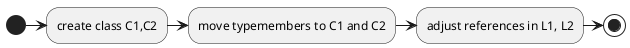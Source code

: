 @startuml ClassSplit 2
(*) -> "create class C1,C2"
"create class C1,C2" -> "move typemembers to C1 and C2"
"move typemembers to C1 and C2" -> "adjust references in L1, L2"
"adjust references in L1, L2" -> (*)
@enduml
